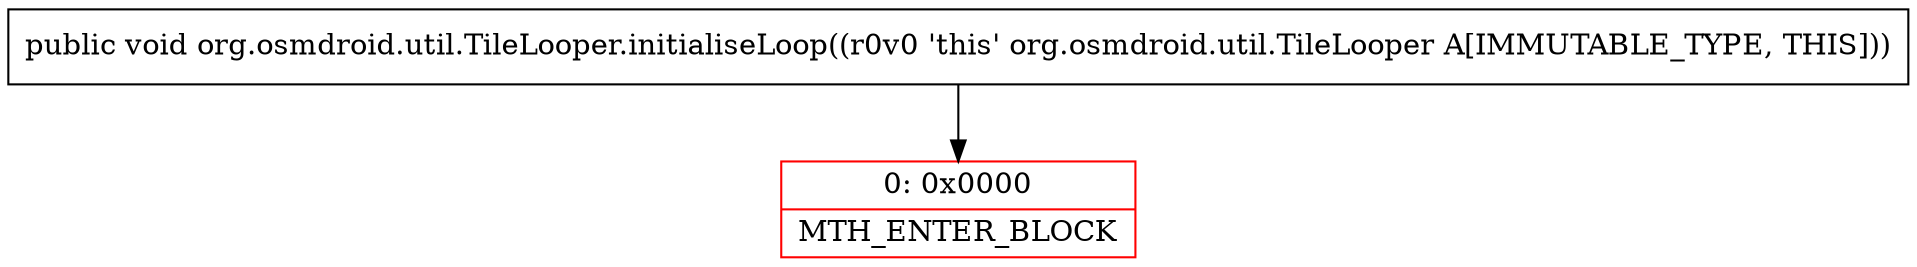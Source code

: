 digraph "CFG fororg.osmdroid.util.TileLooper.initialiseLoop()V" {
subgraph cluster_Region_273641345 {
label = "R(0)";
node [shape=record,color=blue];
}
Node_0 [shape=record,color=red,label="{0\:\ 0x0000|MTH_ENTER_BLOCK\l}"];
MethodNode[shape=record,label="{public void org.osmdroid.util.TileLooper.initialiseLoop((r0v0 'this' org.osmdroid.util.TileLooper A[IMMUTABLE_TYPE, THIS])) }"];
MethodNode -> Node_0;
}

